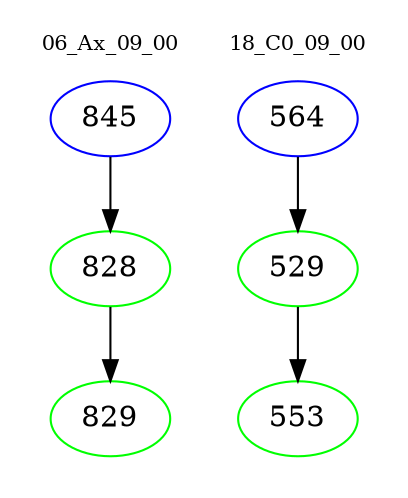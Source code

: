 digraph{
subgraph cluster_0 {
color = white
label = "06_Ax_09_00";
fontsize=10;
T0_845 [label="845", color="blue"]
T0_845 -> T0_828 [color="black"]
T0_828 [label="828", color="green"]
T0_828 -> T0_829 [color="black"]
T0_829 [label="829", color="green"]
}
subgraph cluster_1 {
color = white
label = "18_C0_09_00";
fontsize=10;
T1_564 [label="564", color="blue"]
T1_564 -> T1_529 [color="black"]
T1_529 [label="529", color="green"]
T1_529 -> T1_553 [color="black"]
T1_553 [label="553", color="green"]
}
}
